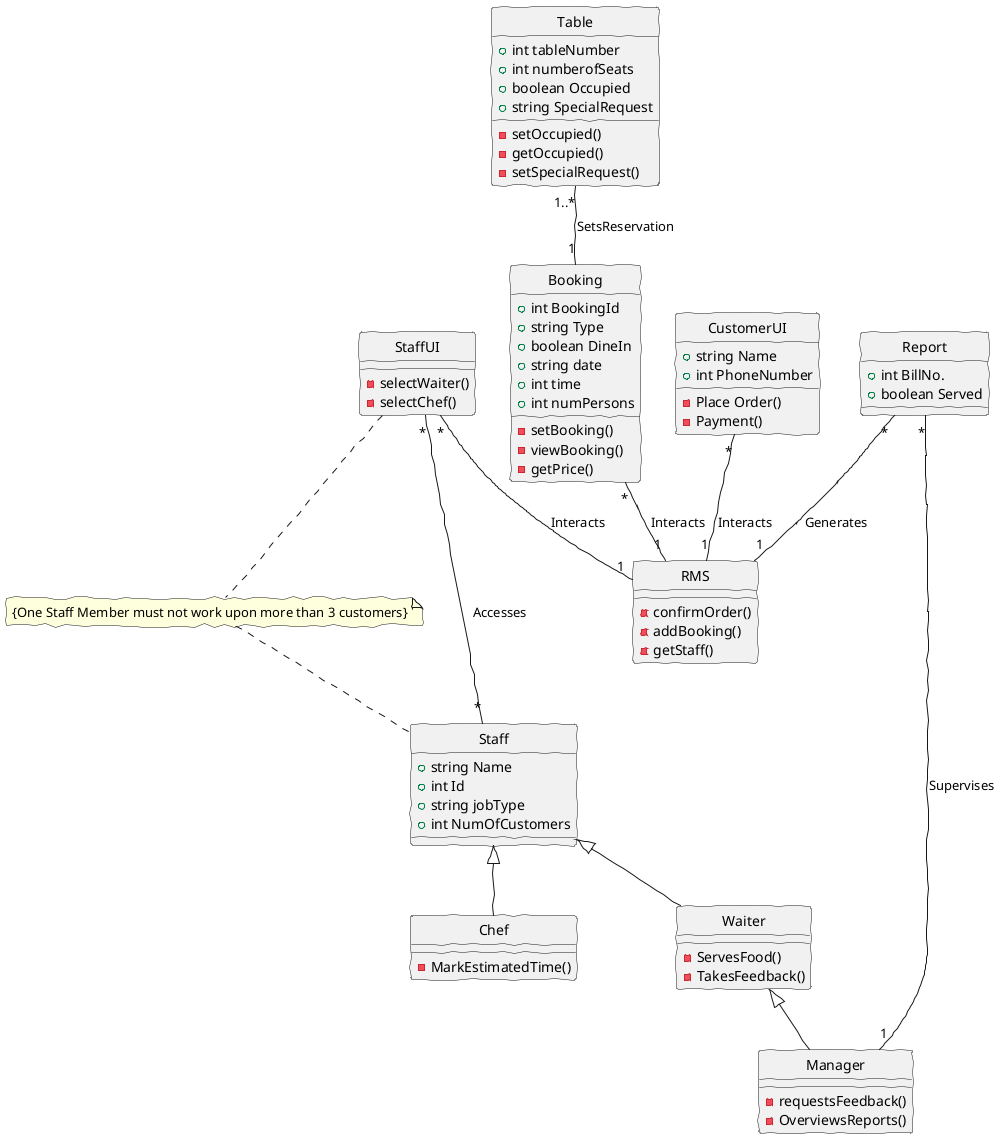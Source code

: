 @startuml classdiagram

Skinparam Style strictuml
Skinparam PackageStyle rectangle
skinparam handwritten true

class CustomerUI
{
    +string Name
    +int PhoneNumber
    -Place Order()
    -Payment()
}

class RMS
{
    -confirmOrder()
    -addBooking()
    -getStaff()
}

class StaffUI
{
    -selectWaiter()
    -selectChef()
}

class Staff
{
    +string Name
    +int Id
    +string jobType
    +int NumOfCustomers
}

class Waiter
{
    -ServesFood()
    -TakesFeedback()
}

class Chef
{
    -MarkEstimatedTime()
}

CustomerUI "*" -- "1" RMS: Interacts
StaffUI "*" -- "1" RMS: Interacts
Booking "*" -- "1" RMS: Interacts
StaffUI "*" -- "*" Staff: Accesses
Report "*" -- "1" Manager: Supervises
Report "*" -- "1" RMS: Generates
note "{One Staff Member must not work upon more than 3 customers}" as N1
StaffUI .. N1
N1 .. Staff

Staff <|-- Waiter
Staff <|-- Chef
Waiter <|-- Manager

class Booking
{
    +int BookingId
    +string Type
    +boolean DineIn
    +string date
    +int time
    +int numPersons
    -setBooking()
    -viewBooking()
    -getPrice()
}

Table "1..*" -- "1" Booking: SetsReservation

class Table
{
    +int tableNumber
    +int numberofSeats
    +boolean Occupied
    +string SpecialRequest
    -setOccupied()
    -getOccupied()
    -setSpecialRequest()
}

class Manager
{
    -requestsFeedback()
    -OverviewsReports()
}

class Report
{
    +int BillNo.
    +boolean Served
}

@enduml
